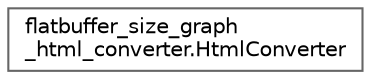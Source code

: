 digraph "Graphical Class Hierarchy"
{
 // LATEX_PDF_SIZE
  bgcolor="transparent";
  edge [fontname=Helvetica,fontsize=10,labelfontname=Helvetica,labelfontsize=10];
  node [fontname=Helvetica,fontsize=10,shape=box,height=0.2,width=0.4];
  rankdir="LR";
  Node0 [id="Node000000",label="flatbuffer_size_graph\l_html_converter.HtmlConverter",height=0.2,width=0.4,color="grey40", fillcolor="white", style="filled",URL="$classflatbuffer__size__graph__html__converter_1_1_html_converter.html",tooltip=" "];
}
